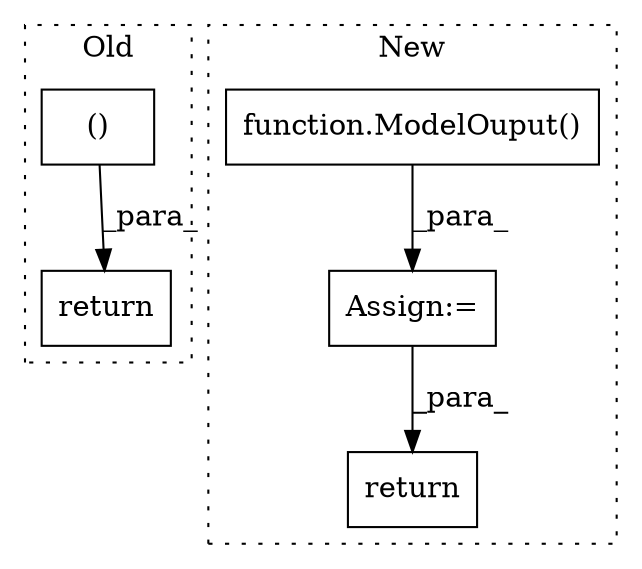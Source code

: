 digraph G {
subgraph cluster0 {
1 [label="return" a="93" s="9530" l="7" shape="box"];
5 [label="()" a="54" s="9540" l="5" shape="box"];
label = "Old";
style="dotted";
}
subgraph cluster1 {
2 [label="function.ModelOuput()" a="75" s="10415" l="37" shape="box"];
3 [label="Assign:=" a="68" s="10412" l="3" shape="box"];
4 [label="return" a="93" s="10461" l="7" shape="box"];
label = "New";
style="dotted";
}
2 -> 3 [label="_para_"];
3 -> 4 [label="_para_"];
5 -> 1 [label="_para_"];
}